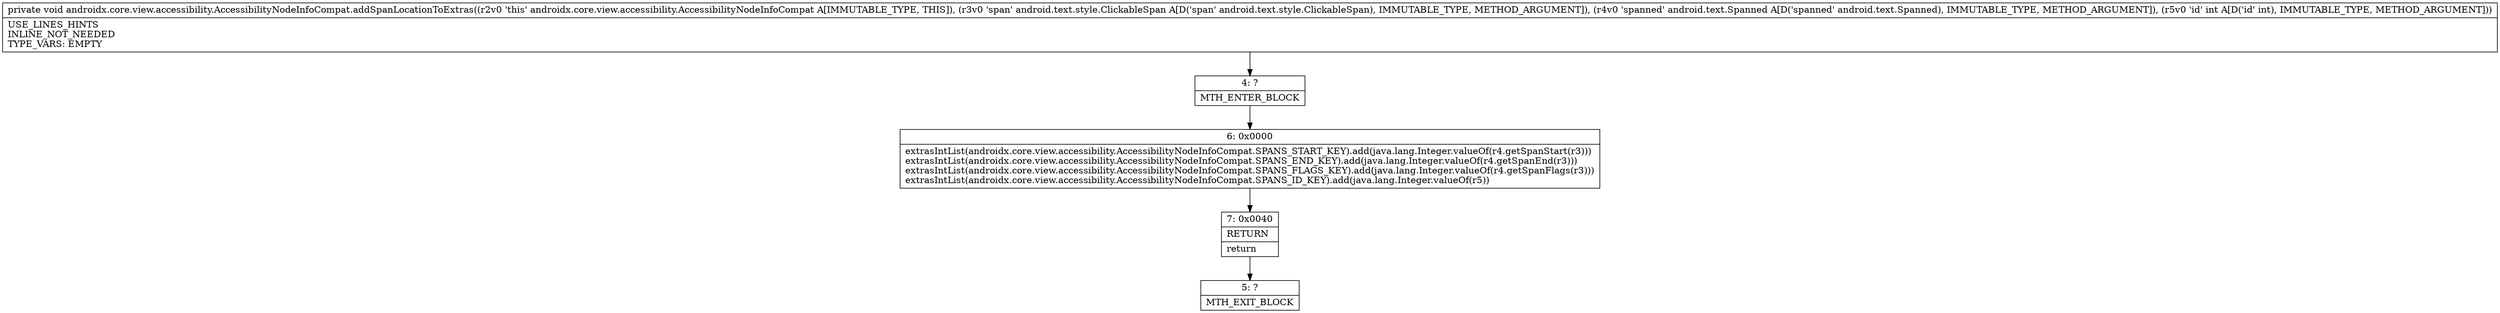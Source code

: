 digraph "CFG forandroidx.core.view.accessibility.AccessibilityNodeInfoCompat.addSpanLocationToExtras(Landroid\/text\/style\/ClickableSpan;Landroid\/text\/Spanned;I)V" {
Node_4 [shape=record,label="{4\:\ ?|MTH_ENTER_BLOCK\l}"];
Node_6 [shape=record,label="{6\:\ 0x0000|extrasIntList(androidx.core.view.accessibility.AccessibilityNodeInfoCompat.SPANS_START_KEY).add(java.lang.Integer.valueOf(r4.getSpanStart(r3)))\lextrasIntList(androidx.core.view.accessibility.AccessibilityNodeInfoCompat.SPANS_END_KEY).add(java.lang.Integer.valueOf(r4.getSpanEnd(r3)))\lextrasIntList(androidx.core.view.accessibility.AccessibilityNodeInfoCompat.SPANS_FLAGS_KEY).add(java.lang.Integer.valueOf(r4.getSpanFlags(r3)))\lextrasIntList(androidx.core.view.accessibility.AccessibilityNodeInfoCompat.SPANS_ID_KEY).add(java.lang.Integer.valueOf(r5))\l}"];
Node_7 [shape=record,label="{7\:\ 0x0040|RETURN\l|return\l}"];
Node_5 [shape=record,label="{5\:\ ?|MTH_EXIT_BLOCK\l}"];
MethodNode[shape=record,label="{private void androidx.core.view.accessibility.AccessibilityNodeInfoCompat.addSpanLocationToExtras((r2v0 'this' androidx.core.view.accessibility.AccessibilityNodeInfoCompat A[IMMUTABLE_TYPE, THIS]), (r3v0 'span' android.text.style.ClickableSpan A[D('span' android.text.style.ClickableSpan), IMMUTABLE_TYPE, METHOD_ARGUMENT]), (r4v0 'spanned' android.text.Spanned A[D('spanned' android.text.Spanned), IMMUTABLE_TYPE, METHOD_ARGUMENT]), (r5v0 'id' int A[D('id' int), IMMUTABLE_TYPE, METHOD_ARGUMENT]))  | USE_LINES_HINTS\lINLINE_NOT_NEEDED\lTYPE_VARS: EMPTY\l}"];
MethodNode -> Node_4;Node_4 -> Node_6;
Node_6 -> Node_7;
Node_7 -> Node_5;
}


